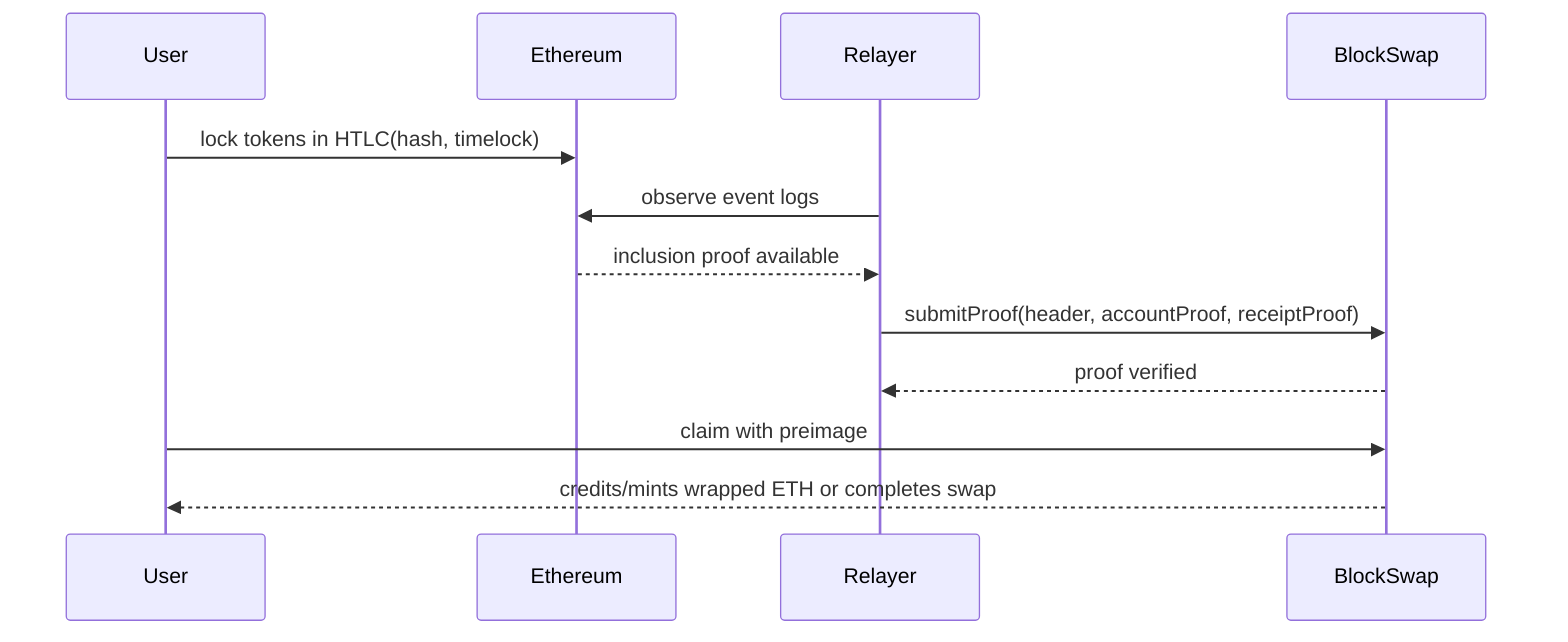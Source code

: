 sequenceDiagram
  participant U as User
  participant ETH as Ethereum
  participant R as Relayer
  participant BS as BlockSwap

  U->>ETH: lock tokens in HTLC(hash, timelock)
  R->>ETH: observe event logs
  ETH-->>R: inclusion proof available
  R->>BS: submitProof(header, accountProof, receiptProof)
  BS-->>R: proof verified
  U->>BS: claim with preimage
  BS-->>U: credits/mints wrapped ETH or completes swap